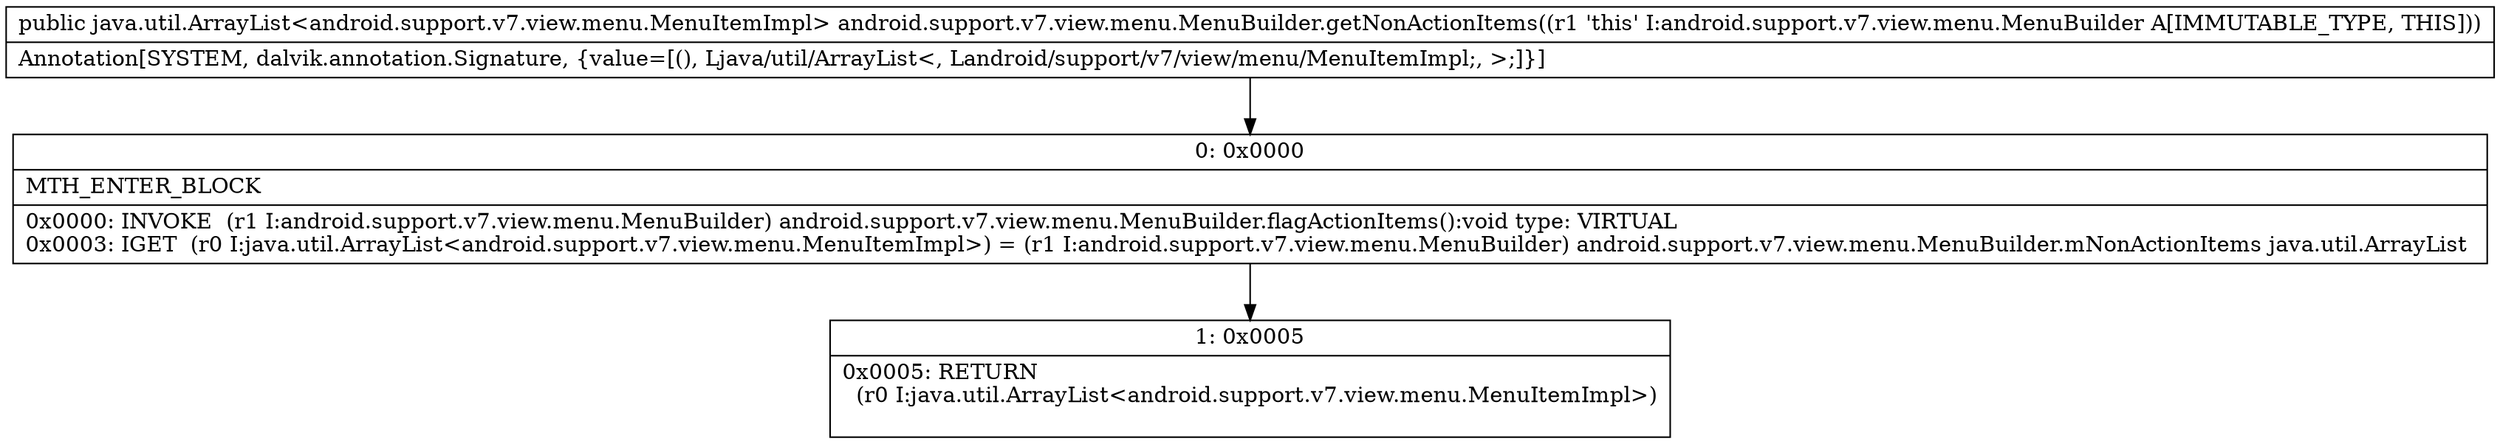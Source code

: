 digraph "CFG forandroid.support.v7.view.menu.MenuBuilder.getNonActionItems()Ljava\/util\/ArrayList;" {
Node_0 [shape=record,label="{0\:\ 0x0000|MTH_ENTER_BLOCK\l|0x0000: INVOKE  (r1 I:android.support.v7.view.menu.MenuBuilder) android.support.v7.view.menu.MenuBuilder.flagActionItems():void type: VIRTUAL \l0x0003: IGET  (r0 I:java.util.ArrayList\<android.support.v7.view.menu.MenuItemImpl\>) = (r1 I:android.support.v7.view.menu.MenuBuilder) android.support.v7.view.menu.MenuBuilder.mNonActionItems java.util.ArrayList \l}"];
Node_1 [shape=record,label="{1\:\ 0x0005|0x0005: RETURN  \l  (r0 I:java.util.ArrayList\<android.support.v7.view.menu.MenuItemImpl\>)\l \l}"];
MethodNode[shape=record,label="{public java.util.ArrayList\<android.support.v7.view.menu.MenuItemImpl\> android.support.v7.view.menu.MenuBuilder.getNonActionItems((r1 'this' I:android.support.v7.view.menu.MenuBuilder A[IMMUTABLE_TYPE, THIS]))  | Annotation[SYSTEM, dalvik.annotation.Signature, \{value=[(), Ljava\/util\/ArrayList\<, Landroid\/support\/v7\/view\/menu\/MenuItemImpl;, \>;]\}]\l}"];
MethodNode -> Node_0;
Node_0 -> Node_1;
}

